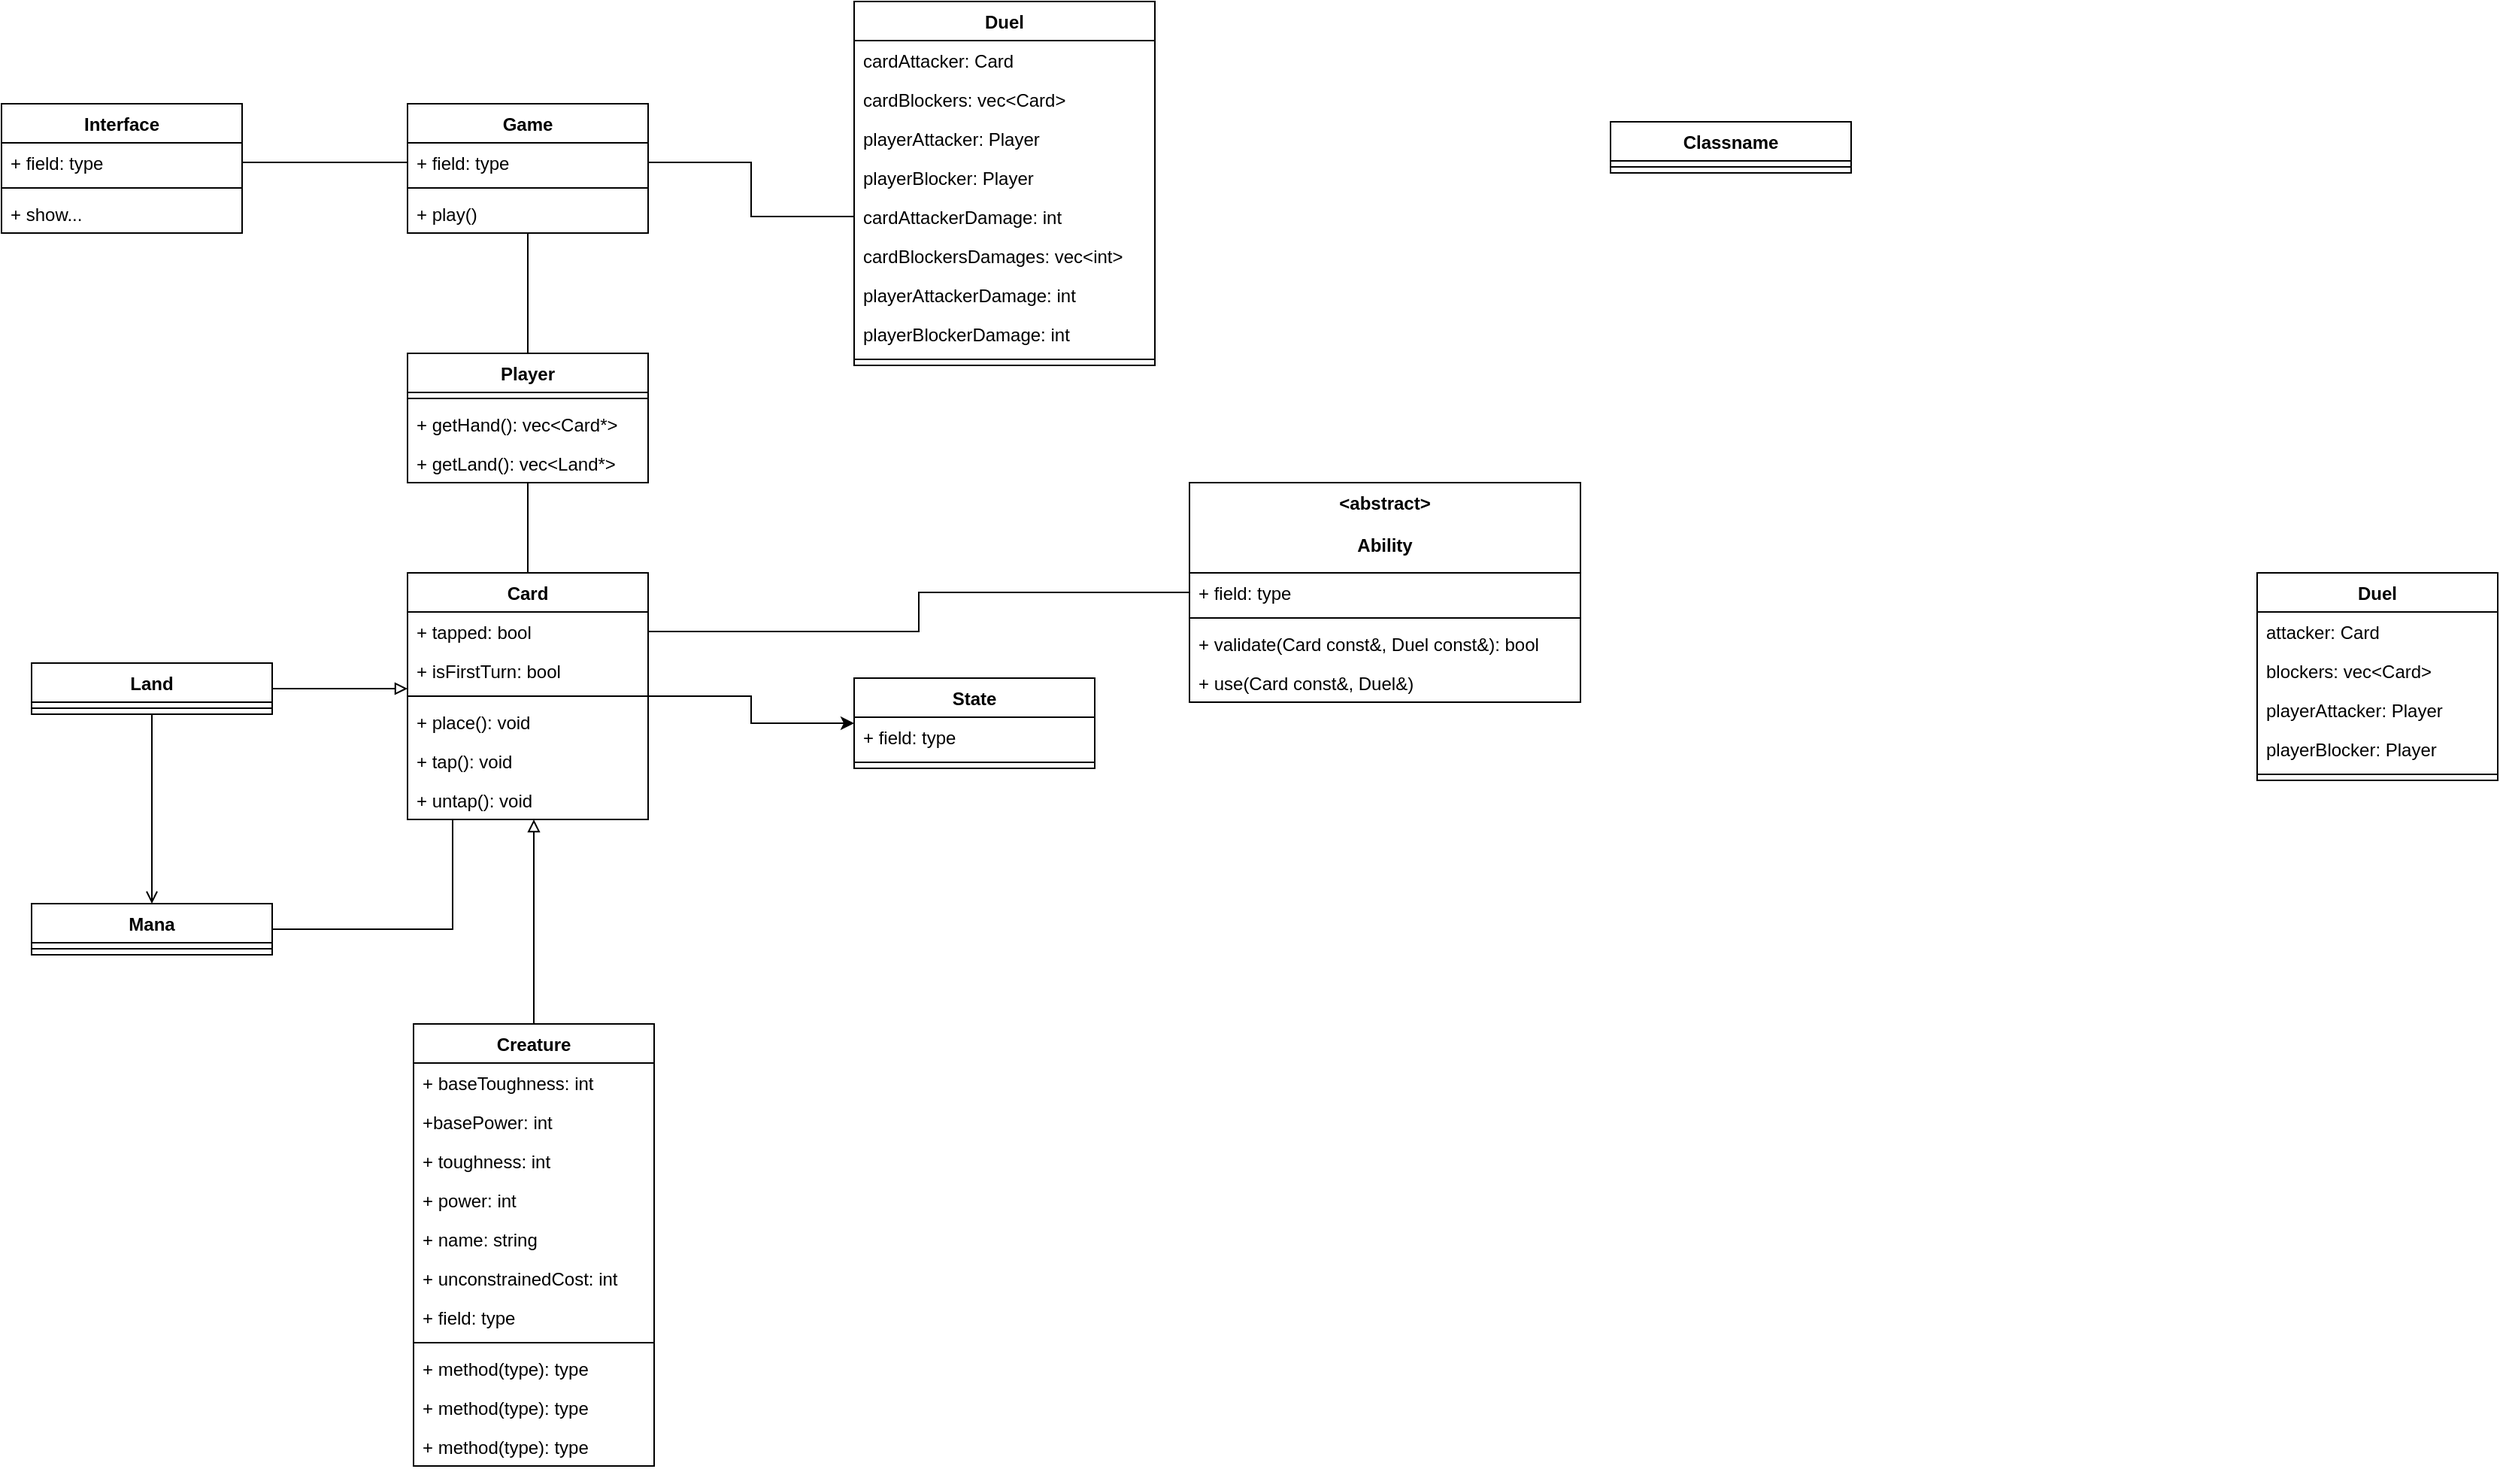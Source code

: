 <mxfile version="16.1.2" type="device"><diagram id="C5RBs43oDa-KdzZeNtuy" name="Page-1"><mxGraphModel dx="1422" dy="905" grid="1" gridSize="10" guides="1" tooltips="1" connect="1" arrows="1" fold="1" page="1" pageScale="1" pageWidth="827" pageHeight="1169" math="0" shadow="0"><root><mxCell id="WIyWlLk6GJQsqaUBKTNV-0"/><mxCell id="WIyWlLk6GJQsqaUBKTNV-1" parent="WIyWlLk6GJQsqaUBKTNV-0"/><mxCell id="R_lYHKmHnaf9Uv4jf92_-0" value="Game&#10;" style="swimlane;fontStyle=1;align=center;verticalAlign=top;childLayout=stackLayout;horizontal=1;startSize=26;horizontalStack=0;resizeParent=1;resizeParentMax=0;resizeLast=0;collapsible=1;marginBottom=0;" parent="WIyWlLk6GJQsqaUBKTNV-1" vertex="1"><mxGeometry x="330" y="128" width="160" height="86" as="geometry"/></mxCell><mxCell id="R_lYHKmHnaf9Uv4jf92_-63" value="+ field: type" style="text;strokeColor=none;fillColor=none;align=left;verticalAlign=top;spacingLeft=4;spacingRight=4;overflow=hidden;rotatable=0;points=[[0,0.5],[1,0.5]];portConstraint=eastwest;" parent="R_lYHKmHnaf9Uv4jf92_-0" vertex="1"><mxGeometry y="26" width="160" height="26" as="geometry"/></mxCell><mxCell id="R_lYHKmHnaf9Uv4jf92_-2" value="" style="line;strokeWidth=1;fillColor=none;align=left;verticalAlign=middle;spacingTop=-1;spacingLeft=3;spacingRight=3;rotatable=0;labelPosition=right;points=[];portConstraint=eastwest;" parent="R_lYHKmHnaf9Uv4jf92_-0" vertex="1"><mxGeometry y="52" width="160" height="8" as="geometry"/></mxCell><mxCell id="R_lYHKmHnaf9Uv4jf92_-60" value="+ play()" style="text;strokeColor=none;fillColor=none;align=left;verticalAlign=top;spacingLeft=4;spacingRight=4;overflow=hidden;rotatable=0;points=[[0,0.5],[1,0.5]];portConstraint=eastwest;" parent="R_lYHKmHnaf9Uv4jf92_-0" vertex="1"><mxGeometry y="60" width="160" height="26" as="geometry"/></mxCell><mxCell id="R_lYHKmHnaf9Uv4jf92_-25" style="edgeStyle=orthogonalEdgeStyle;rounded=0;orthogonalLoop=1;jettySize=auto;html=1;endArrow=none;endFill=0;" parent="WIyWlLk6GJQsqaUBKTNV-1" source="R_lYHKmHnaf9Uv4jf92_-4" target="R_lYHKmHnaf9Uv4jf92_-8" edge="1"><mxGeometry relative="1" as="geometry"/></mxCell><mxCell id="R_lYHKmHnaf9Uv4jf92_-30" style="edgeStyle=orthogonalEdgeStyle;rounded=0;orthogonalLoop=1;jettySize=auto;html=1;endArrow=none;endFill=0;" parent="WIyWlLk6GJQsqaUBKTNV-1" source="R_lYHKmHnaf9Uv4jf92_-4" target="R_lYHKmHnaf9Uv4jf92_-0" edge="1"><mxGeometry relative="1" as="geometry"/></mxCell><mxCell id="R_lYHKmHnaf9Uv4jf92_-4" value="Player&#10;" style="swimlane;fontStyle=1;align=center;verticalAlign=top;childLayout=stackLayout;horizontal=1;startSize=26;horizontalStack=0;resizeParent=1;resizeParentMax=0;resizeLast=0;collapsible=1;marginBottom=0;" parent="WIyWlLk6GJQsqaUBKTNV-1" vertex="1"><mxGeometry x="330" y="294" width="160" height="86" as="geometry"/></mxCell><mxCell id="R_lYHKmHnaf9Uv4jf92_-6" value="" style="line;strokeWidth=1;fillColor=none;align=left;verticalAlign=middle;spacingTop=-1;spacingLeft=3;spacingRight=3;rotatable=0;labelPosition=right;points=[];portConstraint=eastwest;" parent="R_lYHKmHnaf9Uv4jf92_-4" vertex="1"><mxGeometry y="26" width="160" height="8" as="geometry"/></mxCell><mxCell id="R_lYHKmHnaf9Uv4jf92_-34" value="+ getHand(): vec&lt;Card*&gt;" style="text;strokeColor=none;fillColor=none;align=left;verticalAlign=top;spacingLeft=4;spacingRight=4;overflow=hidden;rotatable=0;points=[[0,0.5],[1,0.5]];portConstraint=eastwest;" parent="R_lYHKmHnaf9Uv4jf92_-4" vertex="1"><mxGeometry y="34" width="160" height="26" as="geometry"/></mxCell><mxCell id="R_lYHKmHnaf9Uv4jf92_-48" value="+ getLand(): vec&lt;Land*&gt;" style="text;strokeColor=none;fillColor=none;align=left;verticalAlign=top;spacingLeft=4;spacingRight=4;overflow=hidden;rotatable=0;points=[[0,0.5],[1,0.5]];portConstraint=eastwest;" parent="R_lYHKmHnaf9Uv4jf92_-4" vertex="1"><mxGeometry y="60" width="160" height="26" as="geometry"/></mxCell><mxCell id="R_lYHKmHnaf9Uv4jf92_-24" style="edgeStyle=orthogonalEdgeStyle;rounded=0;orthogonalLoop=1;jettySize=auto;html=1;" parent="WIyWlLk6GJQsqaUBKTNV-1" source="R_lYHKmHnaf9Uv4jf92_-8" target="R_lYHKmHnaf9Uv4jf92_-22" edge="1"><mxGeometry relative="1" as="geometry"/></mxCell><mxCell id="R_lYHKmHnaf9Uv4jf92_-59" style="edgeStyle=orthogonalEdgeStyle;rounded=0;orthogonalLoop=1;jettySize=auto;html=1;entryX=0.875;entryY=0.294;entryDx=0;entryDy=0;entryPerimeter=0;endArrow=none;endFill=0;" parent="WIyWlLk6GJQsqaUBKTNV-1" source="R_lYHKmHnaf9Uv4jf92_-8" target="R_lYHKmHnaf9Uv4jf92_-18" edge="1"><mxGeometry relative="1" as="geometry"><Array as="points"><mxPoint x="360" y="677"/><mxPoint x="220" y="677"/></Array></mxGeometry></mxCell><mxCell id="R_lYHKmHnaf9Uv4jf92_-8" value="Card&#10;" style="swimlane;fontStyle=1;align=center;verticalAlign=top;childLayout=stackLayout;horizontal=1;startSize=26;horizontalStack=0;resizeParent=1;resizeParentMax=0;resizeLast=0;collapsible=1;marginBottom=0;" parent="WIyWlLk6GJQsqaUBKTNV-1" vertex="1"><mxGeometry x="330" y="440" width="160" height="164" as="geometry"/></mxCell><mxCell id="R_lYHKmHnaf9Uv4jf92_-49" value="+ tapped: bool" style="text;strokeColor=none;fillColor=none;align=left;verticalAlign=top;spacingLeft=4;spacingRight=4;overflow=hidden;rotatable=0;points=[[0,0.5],[1,0.5]];portConstraint=eastwest;" parent="R_lYHKmHnaf9Uv4jf92_-8" vertex="1"><mxGeometry y="26" width="160" height="26" as="geometry"/></mxCell><mxCell id="R_lYHKmHnaf9Uv4jf92_-50" value="+ isFirstTurn: bool" style="text;strokeColor=none;fillColor=none;align=left;verticalAlign=top;spacingLeft=4;spacingRight=4;overflow=hidden;rotatable=0;points=[[0,0.5],[1,0.5]];portConstraint=eastwest;" parent="R_lYHKmHnaf9Uv4jf92_-8" vertex="1"><mxGeometry y="52" width="160" height="26" as="geometry"/></mxCell><mxCell id="R_lYHKmHnaf9Uv4jf92_-10" value="" style="line;strokeWidth=1;fillColor=none;align=left;verticalAlign=middle;spacingTop=-1;spacingLeft=3;spacingRight=3;rotatable=0;labelPosition=right;points=[];portConstraint=eastwest;" parent="R_lYHKmHnaf9Uv4jf92_-8" vertex="1"><mxGeometry y="78" width="160" height="8" as="geometry"/></mxCell><mxCell id="R_lYHKmHnaf9Uv4jf92_-53" value="+ place(): void" style="text;strokeColor=none;fillColor=none;align=left;verticalAlign=top;spacingLeft=4;spacingRight=4;overflow=hidden;rotatable=0;points=[[0,0.5],[1,0.5]];portConstraint=eastwest;" parent="R_lYHKmHnaf9Uv4jf92_-8" vertex="1"><mxGeometry y="86" width="160" height="26" as="geometry"/></mxCell><mxCell id="R_lYHKmHnaf9Uv4jf92_-54" value="+ tap(): void" style="text;strokeColor=none;fillColor=none;align=left;verticalAlign=top;spacingLeft=4;spacingRight=4;overflow=hidden;rotatable=0;points=[[0,0.5],[1,0.5]];portConstraint=eastwest;" parent="R_lYHKmHnaf9Uv4jf92_-8" vertex="1"><mxGeometry y="112" width="160" height="26" as="geometry"/></mxCell><mxCell id="R_lYHKmHnaf9Uv4jf92_-56" value="+ untap(): void" style="text;strokeColor=none;fillColor=none;align=left;verticalAlign=top;spacingLeft=4;spacingRight=4;overflow=hidden;rotatable=0;points=[[0,0.5],[1,0.5]];portConstraint=eastwest;" parent="R_lYHKmHnaf9Uv4jf92_-8" vertex="1"><mxGeometry y="138" width="160" height="26" as="geometry"/></mxCell><mxCell id="R_lYHKmHnaf9Uv4jf92_-26" style="edgeStyle=orthogonalEdgeStyle;rounded=0;orthogonalLoop=1;jettySize=auto;html=1;endArrow=block;endFill=0;" parent="WIyWlLk6GJQsqaUBKTNV-1" source="R_lYHKmHnaf9Uv4jf92_-12" target="R_lYHKmHnaf9Uv4jf92_-8" edge="1"><mxGeometry relative="1" as="geometry"><Array as="points"><mxPoint x="410" y="590"/><mxPoint x="410" y="590"/></Array></mxGeometry></mxCell><mxCell id="R_lYHKmHnaf9Uv4jf92_-12" value="Creature" style="swimlane;fontStyle=1;align=center;verticalAlign=top;childLayout=stackLayout;horizontal=1;startSize=26;horizontalStack=0;resizeParent=1;resizeParentMax=0;resizeLast=0;collapsible=1;marginBottom=0;" parent="WIyWlLk6GJQsqaUBKTNV-1" vertex="1"><mxGeometry x="334" y="740" width="160" height="294" as="geometry"/></mxCell><mxCell id="R_lYHKmHnaf9Uv4jf92_-37" value="+ baseToughness: int  " style="text;strokeColor=none;fillColor=none;align=left;verticalAlign=top;spacingLeft=4;spacingRight=4;overflow=hidden;rotatable=0;points=[[0,0.5],[1,0.5]];portConstraint=eastwest;" parent="R_lYHKmHnaf9Uv4jf92_-12" vertex="1"><mxGeometry y="26" width="160" height="26" as="geometry"/></mxCell><mxCell id="R_lYHKmHnaf9Uv4jf92_-38" value="+basePower: int" style="text;strokeColor=none;fillColor=none;align=left;verticalAlign=top;spacingLeft=4;spacingRight=4;overflow=hidden;rotatable=0;points=[[0,0.5],[1,0.5]];portConstraint=eastwest;" parent="R_lYHKmHnaf9Uv4jf92_-12" vertex="1"><mxGeometry y="52" width="160" height="26" as="geometry"/></mxCell><mxCell id="R_lYHKmHnaf9Uv4jf92_-44" value="+ toughness: int" style="text;strokeColor=none;fillColor=none;align=left;verticalAlign=top;spacingLeft=4;spacingRight=4;overflow=hidden;rotatable=0;points=[[0,0.5],[1,0.5]];portConstraint=eastwest;" parent="R_lYHKmHnaf9Uv4jf92_-12" vertex="1"><mxGeometry y="78" width="160" height="26" as="geometry"/></mxCell><mxCell id="R_lYHKmHnaf9Uv4jf92_-40" value="+ power: int" style="text;strokeColor=none;fillColor=none;align=left;verticalAlign=top;spacingLeft=4;spacingRight=4;overflow=hidden;rotatable=0;points=[[0,0.5],[1,0.5]];portConstraint=eastwest;" parent="R_lYHKmHnaf9Uv4jf92_-12" vertex="1"><mxGeometry y="104" width="160" height="26" as="geometry"/></mxCell><mxCell id="R_lYHKmHnaf9Uv4jf92_-42" value="+ name: string" style="text;strokeColor=none;fillColor=none;align=left;verticalAlign=top;spacingLeft=4;spacingRight=4;overflow=hidden;rotatable=0;points=[[0,0.5],[1,0.5]];portConstraint=eastwest;" parent="R_lYHKmHnaf9Uv4jf92_-12" vertex="1"><mxGeometry y="130" width="160" height="26" as="geometry"/></mxCell><mxCell id="R_lYHKmHnaf9Uv4jf92_-41" value="+ unconstrainedCost: int" style="text;strokeColor=none;fillColor=none;align=left;verticalAlign=top;spacingLeft=4;spacingRight=4;overflow=hidden;rotatable=0;points=[[0,0.5],[1,0.5]];portConstraint=eastwest;" parent="R_lYHKmHnaf9Uv4jf92_-12" vertex="1"><mxGeometry y="156" width="160" height="26" as="geometry"/></mxCell><mxCell id="R_lYHKmHnaf9Uv4jf92_-39" value="+ field: type" style="text;strokeColor=none;fillColor=none;align=left;verticalAlign=top;spacingLeft=4;spacingRight=4;overflow=hidden;rotatable=0;points=[[0,0.5],[1,0.5]];portConstraint=eastwest;" parent="R_lYHKmHnaf9Uv4jf92_-12" vertex="1"><mxGeometry y="182" width="160" height="26" as="geometry"/></mxCell><mxCell id="R_lYHKmHnaf9Uv4jf92_-14" value="" style="line;strokeWidth=1;fillColor=none;align=left;verticalAlign=middle;spacingTop=-1;spacingLeft=3;spacingRight=3;rotatable=0;labelPosition=right;points=[];portConstraint=eastwest;" parent="R_lYHKmHnaf9Uv4jf92_-12" vertex="1"><mxGeometry y="208" width="160" height="8" as="geometry"/></mxCell><mxCell id="R_lYHKmHnaf9Uv4jf92_-45" value="+ method(type): type" style="text;strokeColor=none;fillColor=none;align=left;verticalAlign=top;spacingLeft=4;spacingRight=4;overflow=hidden;rotatable=0;points=[[0,0.5],[1,0.5]];portConstraint=eastwest;" parent="R_lYHKmHnaf9Uv4jf92_-12" vertex="1"><mxGeometry y="216" width="160" height="26" as="geometry"/></mxCell><mxCell id="R_lYHKmHnaf9Uv4jf92_-46" value="+ method(type): type" style="text;strokeColor=none;fillColor=none;align=left;verticalAlign=top;spacingLeft=4;spacingRight=4;overflow=hidden;rotatable=0;points=[[0,0.5],[1,0.5]];portConstraint=eastwest;" parent="R_lYHKmHnaf9Uv4jf92_-12" vertex="1"><mxGeometry y="242" width="160" height="26" as="geometry"/></mxCell><mxCell id="R_lYHKmHnaf9Uv4jf92_-47" value="+ method(type): type" style="text;strokeColor=none;fillColor=none;align=left;verticalAlign=top;spacingLeft=4;spacingRight=4;overflow=hidden;rotatable=0;points=[[0,0.5],[1,0.5]];portConstraint=eastwest;" parent="R_lYHKmHnaf9Uv4jf92_-12" vertex="1"><mxGeometry y="268" width="160" height="26" as="geometry"/></mxCell><mxCell id="R_lYHKmHnaf9Uv4jf92_-27" style="edgeStyle=orthogonalEdgeStyle;rounded=0;orthogonalLoop=1;jettySize=auto;html=1;endArrow=block;endFill=0;" parent="WIyWlLk6GJQsqaUBKTNV-1" source="R_lYHKmHnaf9Uv4jf92_-16" target="R_lYHKmHnaf9Uv4jf92_-8" edge="1"><mxGeometry relative="1" as="geometry"><Array as="points"><mxPoint x="310" y="517"/><mxPoint x="310" y="517"/></Array></mxGeometry></mxCell><mxCell id="R_lYHKmHnaf9Uv4jf92_-28" style="edgeStyle=orthogonalEdgeStyle;rounded=0;orthogonalLoop=1;jettySize=auto;html=1;endArrow=open;endFill=0;" parent="WIyWlLk6GJQsqaUBKTNV-1" source="R_lYHKmHnaf9Uv4jf92_-16" target="R_lYHKmHnaf9Uv4jf92_-18" edge="1"><mxGeometry relative="1" as="geometry"/></mxCell><mxCell id="R_lYHKmHnaf9Uv4jf92_-16" value="Land&#10;" style="swimlane;fontStyle=1;align=center;verticalAlign=top;childLayout=stackLayout;horizontal=1;startSize=26;horizontalStack=0;resizeParent=1;resizeParentMax=0;resizeLast=0;collapsible=1;marginBottom=0;" parent="WIyWlLk6GJQsqaUBKTNV-1" vertex="1"><mxGeometry x="80" y="500" width="160" height="34" as="geometry"/></mxCell><mxCell id="R_lYHKmHnaf9Uv4jf92_-17" value="" style="line;strokeWidth=1;fillColor=none;align=left;verticalAlign=middle;spacingTop=-1;spacingLeft=3;spacingRight=3;rotatable=0;labelPosition=right;points=[];portConstraint=eastwest;" parent="R_lYHKmHnaf9Uv4jf92_-16" vertex="1"><mxGeometry y="26" width="160" height="8" as="geometry"/></mxCell><mxCell id="R_lYHKmHnaf9Uv4jf92_-18" value="Mana" style="swimlane;fontStyle=1;align=center;verticalAlign=top;childLayout=stackLayout;horizontal=1;startSize=26;horizontalStack=0;resizeParent=1;resizeParentMax=0;resizeLast=0;collapsible=1;marginBottom=0;" parent="WIyWlLk6GJQsqaUBKTNV-1" vertex="1"><mxGeometry x="80" y="660" width="160" height="34" as="geometry"/></mxCell><mxCell id="R_lYHKmHnaf9Uv4jf92_-19" value="" style="line;strokeWidth=1;fillColor=none;align=left;verticalAlign=middle;spacingTop=-1;spacingLeft=3;spacingRight=3;rotatable=0;labelPosition=right;points=[];portConstraint=eastwest;" parent="R_lYHKmHnaf9Uv4jf92_-18" vertex="1"><mxGeometry y="26" width="160" height="8" as="geometry"/></mxCell><mxCell id="R_lYHKmHnaf9Uv4jf92_-22" value="State" style="swimlane;fontStyle=1;align=center;verticalAlign=top;childLayout=stackLayout;horizontal=1;startSize=26;horizontalStack=0;resizeParent=1;resizeParentMax=0;resizeLast=0;collapsible=1;marginBottom=0;" parent="WIyWlLk6GJQsqaUBKTNV-1" vertex="1"><mxGeometry x="627" y="510" width="160" height="60" as="geometry"/></mxCell><mxCell id="R_lYHKmHnaf9Uv4jf92_-36" value="+ field: type" style="text;strokeColor=none;fillColor=none;align=left;verticalAlign=top;spacingLeft=4;spacingRight=4;overflow=hidden;rotatable=0;points=[[0,0.5],[1,0.5]];portConstraint=eastwest;" parent="R_lYHKmHnaf9Uv4jf92_-22" vertex="1"><mxGeometry y="26" width="160" height="26" as="geometry"/></mxCell><mxCell id="R_lYHKmHnaf9Uv4jf92_-23" value="" style="line;strokeWidth=1;fillColor=none;align=left;verticalAlign=middle;spacingTop=-1;spacingLeft=3;spacingRight=3;rotatable=0;labelPosition=right;points=[];portConstraint=eastwest;" parent="R_lYHKmHnaf9Uv4jf92_-22" vertex="1"><mxGeometry y="52" width="160" height="8" as="geometry"/></mxCell><mxCell id="R_lYHKmHnaf9Uv4jf92_-31" value="Classname" style="swimlane;fontStyle=1;align=center;verticalAlign=top;childLayout=stackLayout;horizontal=1;startSize=26;horizontalStack=0;resizeParent=1;resizeParentMax=0;resizeLast=0;collapsible=1;marginBottom=0;" parent="WIyWlLk6GJQsqaUBKTNV-1" vertex="1"><mxGeometry x="1130" y="140" width="160" height="34" as="geometry"/></mxCell><mxCell id="R_lYHKmHnaf9Uv4jf92_-33" value="" style="line;strokeWidth=1;fillColor=none;align=left;verticalAlign=middle;spacingTop=-1;spacingLeft=3;spacingRight=3;rotatable=0;labelPosition=right;points=[];portConstraint=eastwest;" parent="R_lYHKmHnaf9Uv4jf92_-31" vertex="1"><mxGeometry y="26" width="160" height="8" as="geometry"/></mxCell><mxCell id="cIGT8mqhnZbgwu6TZK4q-0" value="&lt;abstract&gt; &#10;&#10;Ability" style="swimlane;fontStyle=1;align=center;verticalAlign=top;childLayout=stackLayout;horizontal=1;startSize=60;horizontalStack=0;resizeParent=1;resizeParentMax=0;resizeLast=0;collapsible=1;marginBottom=0;" parent="WIyWlLk6GJQsqaUBKTNV-1" vertex="1"><mxGeometry x="850" y="380" width="260" height="146" as="geometry"/></mxCell><mxCell id="cIGT8mqhnZbgwu6TZK4q-1" value="+ field: type" style="text;strokeColor=none;fillColor=none;align=left;verticalAlign=top;spacingLeft=4;spacingRight=4;overflow=hidden;rotatable=0;points=[[0,0.5],[1,0.5]];portConstraint=eastwest;" parent="cIGT8mqhnZbgwu6TZK4q-0" vertex="1"><mxGeometry y="60" width="260" height="26" as="geometry"/></mxCell><mxCell id="cIGT8mqhnZbgwu6TZK4q-2" value="" style="line;strokeWidth=1;fillColor=none;align=left;verticalAlign=middle;spacingTop=-1;spacingLeft=3;spacingRight=3;rotatable=0;labelPosition=right;points=[];portConstraint=eastwest;" parent="cIGT8mqhnZbgwu6TZK4q-0" vertex="1"><mxGeometry y="86" width="260" height="8" as="geometry"/></mxCell><mxCell id="cIGT8mqhnZbgwu6TZK4q-4" value="+ validate(Card const&amp;, Duel const&amp;): bool&#10;" style="text;strokeColor=none;fillColor=none;align=left;verticalAlign=top;spacingLeft=4;spacingRight=4;overflow=hidden;rotatable=0;points=[[0,0.5],[1,0.5]];portConstraint=eastwest;" parent="cIGT8mqhnZbgwu6TZK4q-0" vertex="1"><mxGeometry y="94" width="260" height="26" as="geometry"/></mxCell><mxCell id="cIGT8mqhnZbgwu6TZK4q-3" value="+ use(Card const&amp;, Duel&amp;)&#10;" style="text;strokeColor=none;fillColor=none;align=left;verticalAlign=top;spacingLeft=4;spacingRight=4;overflow=hidden;rotatable=0;points=[[0,0.5],[1,0.5]];portConstraint=eastwest;" parent="cIGT8mqhnZbgwu6TZK4q-0" vertex="1"><mxGeometry y="120" width="260" height="26" as="geometry"/></mxCell><mxCell id="cIGT8mqhnZbgwu6TZK4q-5" value="Duel" style="swimlane;fontStyle=1;align=center;verticalAlign=top;childLayout=stackLayout;horizontal=1;startSize=26;horizontalStack=0;resizeParent=1;resizeParentMax=0;resizeLast=0;collapsible=1;marginBottom=0;" parent="WIyWlLk6GJQsqaUBKTNV-1" vertex="1"><mxGeometry x="1560" y="440" width="160" height="138" as="geometry"/></mxCell><mxCell id="cIGT8mqhnZbgwu6TZK4q-6" value="attacker: Card" style="text;strokeColor=none;fillColor=none;align=left;verticalAlign=top;spacingLeft=4;spacingRight=4;overflow=hidden;rotatable=0;points=[[0,0.5],[1,0.5]];portConstraint=eastwest;" parent="cIGT8mqhnZbgwu6TZK4q-5" vertex="1"><mxGeometry y="26" width="160" height="26" as="geometry"/></mxCell><mxCell id="cIGT8mqhnZbgwu6TZK4q-8" value="blockers: vec&lt;Card&gt;" style="text;strokeColor=none;fillColor=none;align=left;verticalAlign=top;spacingLeft=4;spacingRight=4;overflow=hidden;rotatable=0;points=[[0,0.5],[1,0.5]];portConstraint=eastwest;" parent="cIGT8mqhnZbgwu6TZK4q-5" vertex="1"><mxGeometry y="52" width="160" height="26" as="geometry"/></mxCell><mxCell id="cIGT8mqhnZbgwu6TZK4q-9" value="playerAttacker: Player" style="text;strokeColor=none;fillColor=none;align=left;verticalAlign=top;spacingLeft=4;spacingRight=4;overflow=hidden;rotatable=0;points=[[0,0.5],[1,0.5]];portConstraint=eastwest;" parent="cIGT8mqhnZbgwu6TZK4q-5" vertex="1"><mxGeometry y="78" width="160" height="26" as="geometry"/></mxCell><mxCell id="cIGT8mqhnZbgwu6TZK4q-10" value="playerBlocker: Player" style="text;strokeColor=none;fillColor=none;align=left;verticalAlign=top;spacingLeft=4;spacingRight=4;overflow=hidden;rotatable=0;points=[[0,0.5],[1,0.5]];portConstraint=eastwest;" parent="cIGT8mqhnZbgwu6TZK4q-5" vertex="1"><mxGeometry y="104" width="160" height="26" as="geometry"/></mxCell><mxCell id="cIGT8mqhnZbgwu6TZK4q-7" value="" style="line;strokeWidth=1;fillColor=none;align=left;verticalAlign=middle;spacingTop=-1;spacingLeft=3;spacingRight=3;rotatable=0;labelPosition=right;points=[];portConstraint=eastwest;" parent="cIGT8mqhnZbgwu6TZK4q-5" vertex="1"><mxGeometry y="130" width="160" height="8" as="geometry"/></mxCell><mxCell id="cIGT8mqhnZbgwu6TZK4q-11" style="edgeStyle=orthogonalEdgeStyle;rounded=0;orthogonalLoop=1;jettySize=auto;html=1;endArrow=none;endFill=0;exitX=1;exitY=0.5;exitDx=0;exitDy=0;entryX=0;entryY=0.5;entryDx=0;entryDy=0;" parent="WIyWlLk6GJQsqaUBKTNV-1" source="R_lYHKmHnaf9Uv4jf92_-49" target="cIGT8mqhnZbgwu6TZK4q-1" edge="1"><mxGeometry relative="1" as="geometry"><mxPoint x="885" y="470" as="targetPoint"/></mxGeometry></mxCell><mxCell id="cIGT8mqhnZbgwu6TZK4q-12" value="Duel" style="swimlane;fontStyle=1;align=center;verticalAlign=top;childLayout=stackLayout;horizontal=1;startSize=26;horizontalStack=0;resizeParent=1;resizeParentMax=0;resizeLast=0;collapsible=1;marginBottom=0;" parent="WIyWlLk6GJQsqaUBKTNV-1" vertex="1"><mxGeometry x="627" y="60" width="200" height="242" as="geometry"/></mxCell><mxCell id="cIGT8mqhnZbgwu6TZK4q-13" value="cardAttacker: Card" style="text;strokeColor=none;fillColor=none;align=left;verticalAlign=top;spacingLeft=4;spacingRight=4;overflow=hidden;rotatable=0;points=[[0,0.5],[1,0.5]];portConstraint=eastwest;" parent="cIGT8mqhnZbgwu6TZK4q-12" vertex="1"><mxGeometry y="26" width="200" height="26" as="geometry"/></mxCell><mxCell id="cIGT8mqhnZbgwu6TZK4q-14" value="cardBlockers: vec&lt;Card&gt;" style="text;strokeColor=none;fillColor=none;align=left;verticalAlign=top;spacingLeft=4;spacingRight=4;overflow=hidden;rotatable=0;points=[[0,0.5],[1,0.5]];portConstraint=eastwest;" parent="cIGT8mqhnZbgwu6TZK4q-12" vertex="1"><mxGeometry y="52" width="200" height="26" as="geometry"/></mxCell><mxCell id="cIGT8mqhnZbgwu6TZK4q-15" value="playerAttacker: Player" style="text;strokeColor=none;fillColor=none;align=left;verticalAlign=top;spacingLeft=4;spacingRight=4;overflow=hidden;rotatable=0;points=[[0,0.5],[1,0.5]];portConstraint=eastwest;" parent="cIGT8mqhnZbgwu6TZK4q-12" vertex="1"><mxGeometry y="78" width="200" height="26" as="geometry"/></mxCell><mxCell id="cIGT8mqhnZbgwu6TZK4q-16" value="playerBlocker: Player" style="text;strokeColor=none;fillColor=none;align=left;verticalAlign=top;spacingLeft=4;spacingRight=4;overflow=hidden;rotatable=0;points=[[0,0.5],[1,0.5]];portConstraint=eastwest;" parent="cIGT8mqhnZbgwu6TZK4q-12" vertex="1"><mxGeometry y="104" width="200" height="26" as="geometry"/></mxCell><mxCell id="cIGT8mqhnZbgwu6TZK4q-18" value="cardAttackerDamage: int" style="text;strokeColor=none;fillColor=none;align=left;verticalAlign=top;spacingLeft=4;spacingRight=4;overflow=hidden;rotatable=0;points=[[0,0.5],[1,0.5]];portConstraint=eastwest;" parent="cIGT8mqhnZbgwu6TZK4q-12" vertex="1"><mxGeometry y="130" width="200" height="26" as="geometry"/></mxCell><mxCell id="cIGT8mqhnZbgwu6TZK4q-19" value="cardBlockersDamages: vec&lt;int&gt;" style="text;strokeColor=none;fillColor=none;align=left;verticalAlign=top;spacingLeft=4;spacingRight=4;overflow=hidden;rotatable=0;points=[[0,0.5],[1,0.5]];portConstraint=eastwest;" parent="cIGT8mqhnZbgwu6TZK4q-12" vertex="1"><mxGeometry y="156" width="200" height="26" as="geometry"/></mxCell><mxCell id="cIGT8mqhnZbgwu6TZK4q-20" value="playerAttackerDamage: int" style="text;strokeColor=none;fillColor=none;align=left;verticalAlign=top;spacingLeft=4;spacingRight=4;overflow=hidden;rotatable=0;points=[[0,0.5],[1,0.5]];portConstraint=eastwest;" parent="cIGT8mqhnZbgwu6TZK4q-12" vertex="1"><mxGeometry y="182" width="200" height="26" as="geometry"/></mxCell><mxCell id="cIGT8mqhnZbgwu6TZK4q-21" value="playerBlockerDamage: int" style="text;strokeColor=none;fillColor=none;align=left;verticalAlign=top;spacingLeft=4;spacingRight=4;overflow=hidden;rotatable=0;points=[[0,0.5],[1,0.5]];portConstraint=eastwest;" parent="cIGT8mqhnZbgwu6TZK4q-12" vertex="1"><mxGeometry y="208" width="200" height="26" as="geometry"/></mxCell><mxCell id="cIGT8mqhnZbgwu6TZK4q-17" value="" style="line;strokeWidth=1;fillColor=none;align=left;verticalAlign=middle;spacingTop=-1;spacingLeft=3;spacingRight=3;rotatable=0;labelPosition=right;points=[];portConstraint=eastwest;" parent="cIGT8mqhnZbgwu6TZK4q-12" vertex="1"><mxGeometry y="234" width="200" height="8" as="geometry"/></mxCell><mxCell id="cIGT8mqhnZbgwu6TZK4q-28" style="edgeStyle=orthogonalEdgeStyle;rounded=0;orthogonalLoop=1;jettySize=auto;html=1;endArrow=none;endFill=0;" parent="WIyWlLk6GJQsqaUBKTNV-1" source="cIGT8mqhnZbgwu6TZK4q-18" target="R_lYHKmHnaf9Uv4jf92_-63" edge="1"><mxGeometry relative="1" as="geometry"/></mxCell><mxCell id="cIGT8mqhnZbgwu6TZK4q-29" value="Interface" style="swimlane;fontStyle=1;align=center;verticalAlign=top;childLayout=stackLayout;horizontal=1;startSize=26;horizontalStack=0;resizeParent=1;resizeParentMax=0;resizeLast=0;collapsible=1;marginBottom=0;" parent="WIyWlLk6GJQsqaUBKTNV-1" vertex="1"><mxGeometry x="60" y="128" width="160" height="86" as="geometry"/></mxCell><mxCell id="cIGT8mqhnZbgwu6TZK4q-30" value="+ field: type" style="text;strokeColor=none;fillColor=none;align=left;verticalAlign=top;spacingLeft=4;spacingRight=4;overflow=hidden;rotatable=0;points=[[0,0.5],[1,0.5]];portConstraint=eastwest;" parent="cIGT8mqhnZbgwu6TZK4q-29" vertex="1"><mxGeometry y="26" width="160" height="26" as="geometry"/></mxCell><mxCell id="cIGT8mqhnZbgwu6TZK4q-31" value="" style="line;strokeWidth=1;fillColor=none;align=left;verticalAlign=middle;spacingTop=-1;spacingLeft=3;spacingRight=3;rotatable=0;labelPosition=right;points=[];portConstraint=eastwest;" parent="cIGT8mqhnZbgwu6TZK4q-29" vertex="1"><mxGeometry y="52" width="160" height="8" as="geometry"/></mxCell><mxCell id="cIGT8mqhnZbgwu6TZK4q-32" value="+ show..." style="text;strokeColor=none;fillColor=none;align=left;verticalAlign=top;spacingLeft=4;spacingRight=4;overflow=hidden;rotatable=0;points=[[0,0.5],[1,0.5]];portConstraint=eastwest;" parent="cIGT8mqhnZbgwu6TZK4q-29" vertex="1"><mxGeometry y="60" width="160" height="26" as="geometry"/></mxCell><mxCell id="cIGT8mqhnZbgwu6TZK4q-33" style="edgeStyle=orthogonalEdgeStyle;rounded=0;orthogonalLoop=1;jettySize=auto;html=1;endArrow=none;endFill=0;" parent="WIyWlLk6GJQsqaUBKTNV-1" source="R_lYHKmHnaf9Uv4jf92_-63" target="cIGT8mqhnZbgwu6TZK4q-30" edge="1"><mxGeometry relative="1" as="geometry"/></mxCell></root></mxGraphModel></diagram></mxfile>